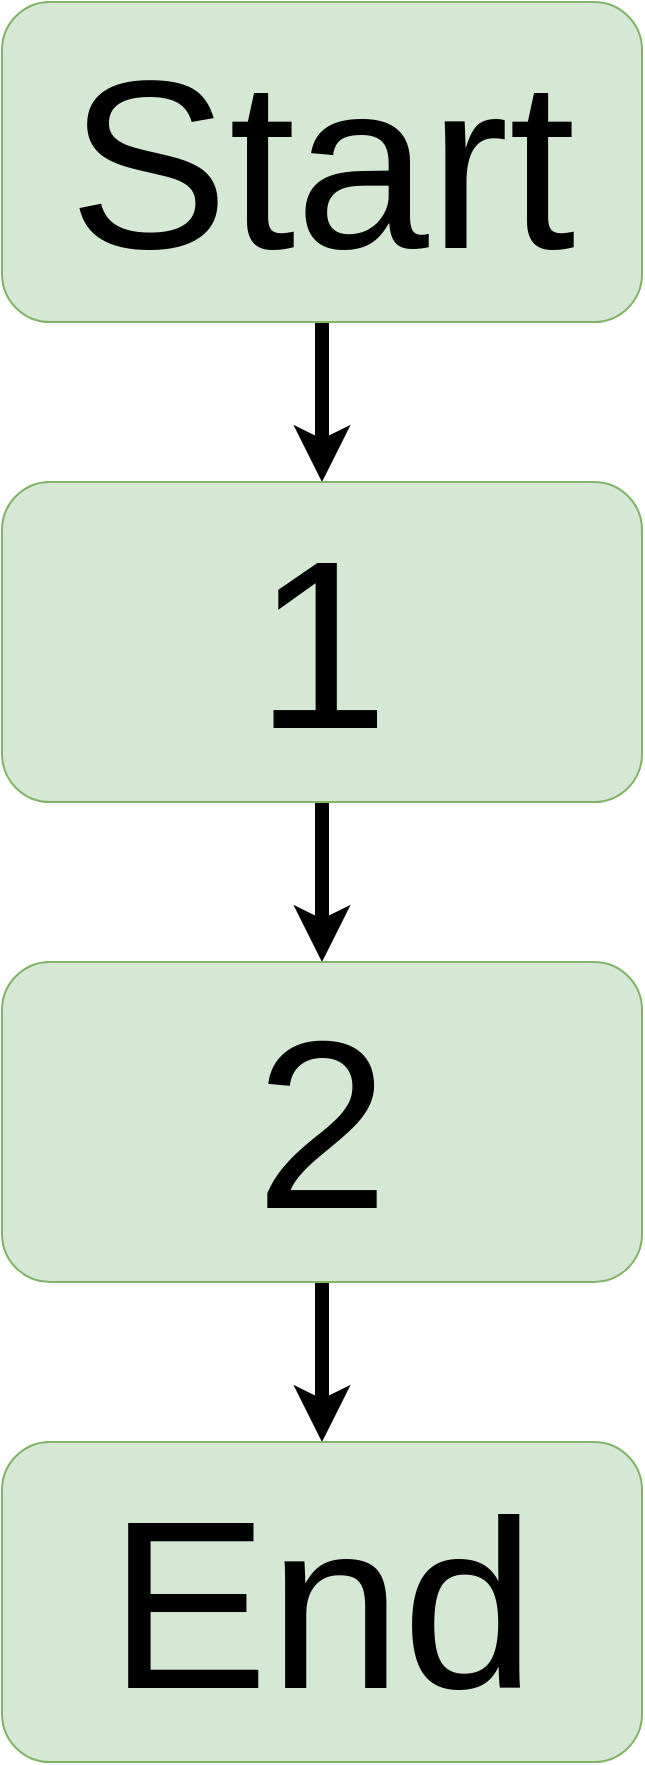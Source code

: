 <mxfile>
    <diagram id="fCimx1GJq0HXRdE6dDuQ" name="Page-1">
        <mxGraphModel dx="1268" dy="1012" grid="1" gridSize="10" guides="1" tooltips="1" connect="1" arrows="1" fold="1" page="1" pageScale="1" pageWidth="827" pageHeight="1169" math="0" shadow="0">
            <root>
                <mxCell id="0"/>
                <mxCell id="1" parent="0"/>
                <mxCell id="4" value="" style="edgeStyle=none;html=1;fontSize=120;strokeWidth=7;" edge="1" parent="1" source="2" target="3">
                    <mxGeometry relative="1" as="geometry"/>
                </mxCell>
                <mxCell id="2" value="&lt;font style=&quot;font-size: 120px&quot;&gt;Start&lt;/font&gt;" style="rounded=1;whiteSpace=wrap;html=1;fillColor=#d5e8d4;strokeColor=#82b366;" vertex="1" parent="1">
                    <mxGeometry x="20" y="20" width="320" height="160" as="geometry"/>
                </mxCell>
                <mxCell id="6" value="" style="edgeStyle=none;html=1;fontSize=120;strokeWidth=7;" edge="1" parent="1" source="3" target="5">
                    <mxGeometry relative="1" as="geometry"/>
                </mxCell>
                <mxCell id="3" value="&lt;font style=&quot;font-size: 120px&quot;&gt;1&lt;/font&gt;" style="rounded=1;whiteSpace=wrap;html=1;fillColor=#d5e8d4;strokeColor=#82b366;" vertex="1" parent="1">
                    <mxGeometry x="20" y="260" width="320" height="160" as="geometry"/>
                </mxCell>
                <mxCell id="8" value="" style="edgeStyle=none;html=1;fontSize=120;strokeWidth=7;" edge="1" parent="1" source="5" target="7">
                    <mxGeometry relative="1" as="geometry"/>
                </mxCell>
                <mxCell id="5" value="&lt;span style=&quot;font-size: 120px&quot;&gt;2&lt;/span&gt;" style="rounded=1;whiteSpace=wrap;html=1;fillColor=#d5e8d4;strokeColor=#82b366;" vertex="1" parent="1">
                    <mxGeometry x="20" y="500" width="320" height="160" as="geometry"/>
                </mxCell>
                <mxCell id="7" value="&lt;span style=&quot;font-size: 120px&quot;&gt;End&lt;/span&gt;" style="rounded=1;whiteSpace=wrap;html=1;fillColor=#d5e8d4;strokeColor=#82b366;" vertex="1" parent="1">
                    <mxGeometry x="20" y="740" width="320" height="160" as="geometry"/>
                </mxCell>
            </root>
        </mxGraphModel>
    </diagram>
</mxfile>